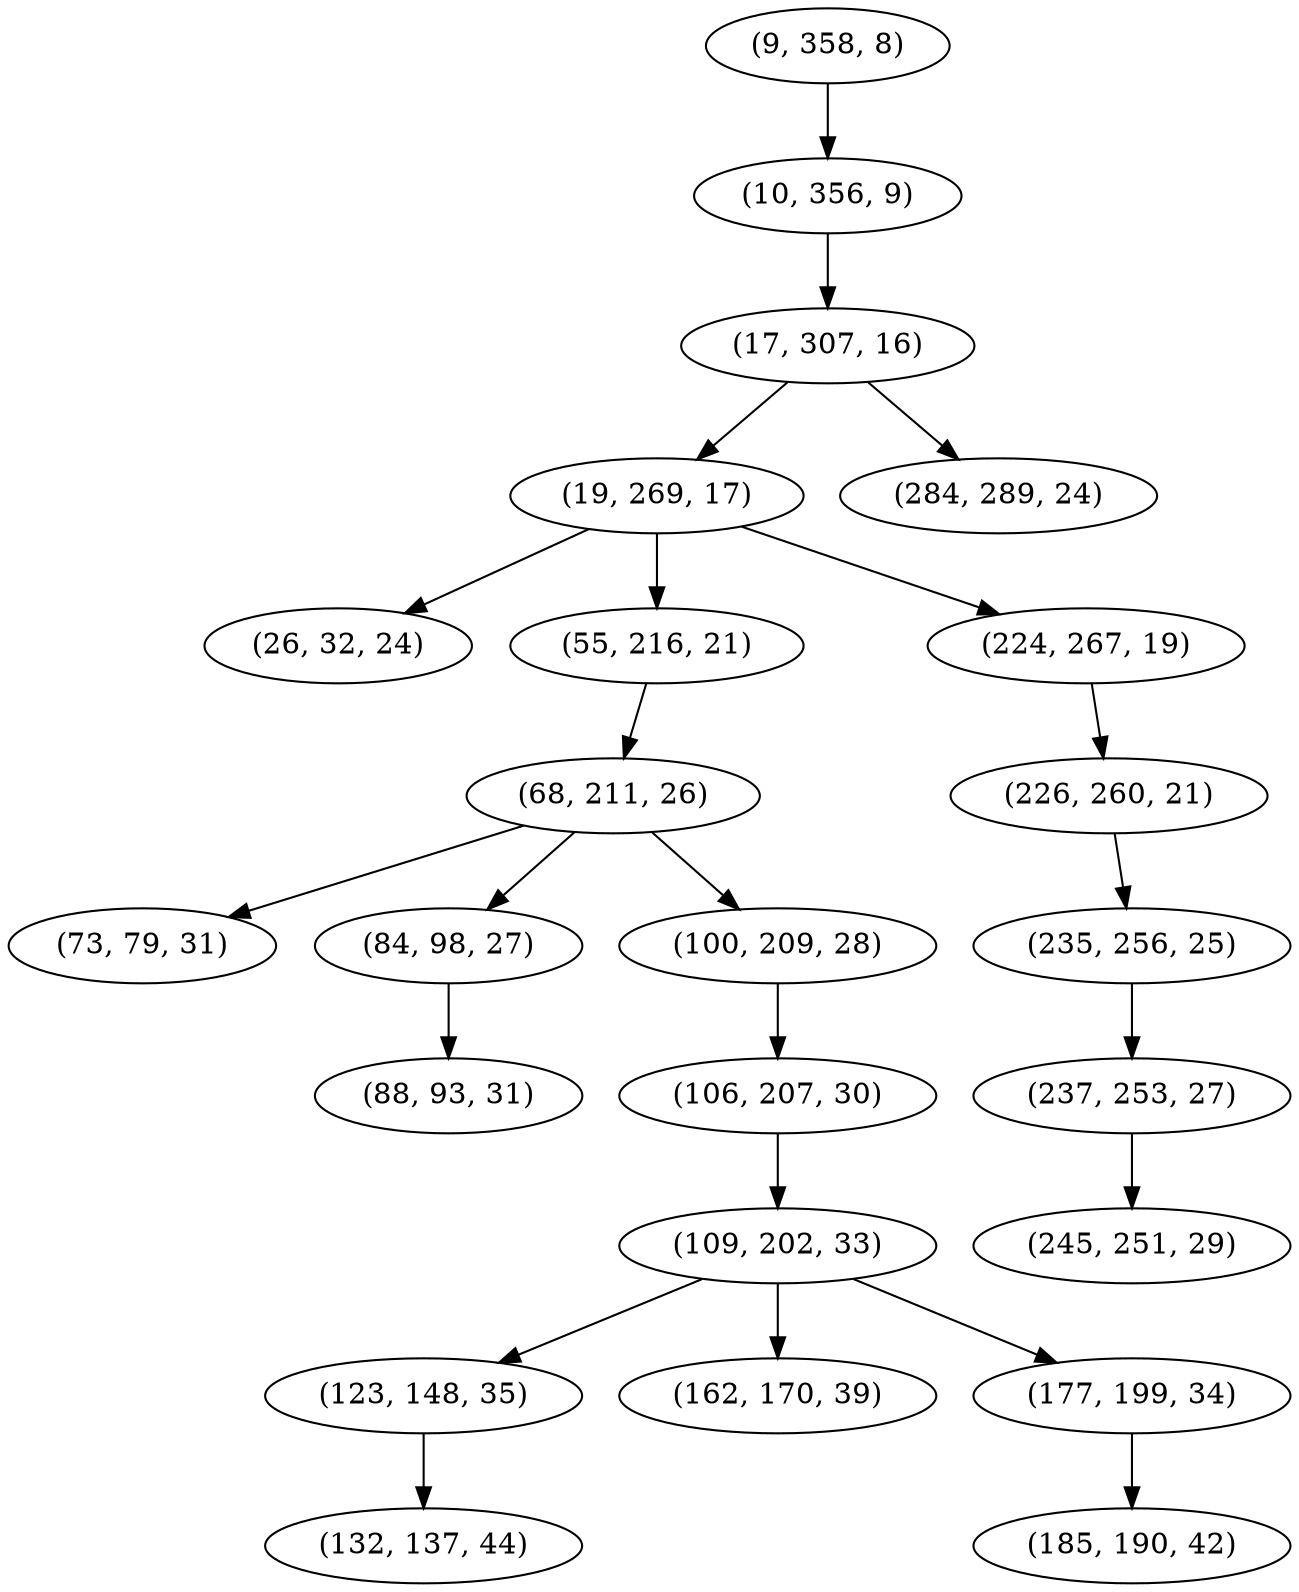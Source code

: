 digraph tree {
    "(9, 358, 8)";
    "(10, 356, 9)";
    "(17, 307, 16)";
    "(19, 269, 17)";
    "(26, 32, 24)";
    "(55, 216, 21)";
    "(68, 211, 26)";
    "(73, 79, 31)";
    "(84, 98, 27)";
    "(88, 93, 31)";
    "(100, 209, 28)";
    "(106, 207, 30)";
    "(109, 202, 33)";
    "(123, 148, 35)";
    "(132, 137, 44)";
    "(162, 170, 39)";
    "(177, 199, 34)";
    "(185, 190, 42)";
    "(224, 267, 19)";
    "(226, 260, 21)";
    "(235, 256, 25)";
    "(237, 253, 27)";
    "(245, 251, 29)";
    "(284, 289, 24)";
    "(9, 358, 8)" -> "(10, 356, 9)";
    "(10, 356, 9)" -> "(17, 307, 16)";
    "(17, 307, 16)" -> "(19, 269, 17)";
    "(17, 307, 16)" -> "(284, 289, 24)";
    "(19, 269, 17)" -> "(26, 32, 24)";
    "(19, 269, 17)" -> "(55, 216, 21)";
    "(19, 269, 17)" -> "(224, 267, 19)";
    "(55, 216, 21)" -> "(68, 211, 26)";
    "(68, 211, 26)" -> "(73, 79, 31)";
    "(68, 211, 26)" -> "(84, 98, 27)";
    "(68, 211, 26)" -> "(100, 209, 28)";
    "(84, 98, 27)" -> "(88, 93, 31)";
    "(100, 209, 28)" -> "(106, 207, 30)";
    "(106, 207, 30)" -> "(109, 202, 33)";
    "(109, 202, 33)" -> "(123, 148, 35)";
    "(109, 202, 33)" -> "(162, 170, 39)";
    "(109, 202, 33)" -> "(177, 199, 34)";
    "(123, 148, 35)" -> "(132, 137, 44)";
    "(177, 199, 34)" -> "(185, 190, 42)";
    "(224, 267, 19)" -> "(226, 260, 21)";
    "(226, 260, 21)" -> "(235, 256, 25)";
    "(235, 256, 25)" -> "(237, 253, 27)";
    "(237, 253, 27)" -> "(245, 251, 29)";
}
